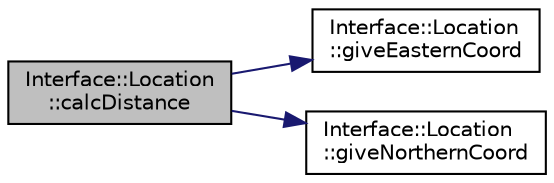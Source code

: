 digraph "Interface::Location::calcDistance"
{
 // LATEX_PDF_SIZE
  edge [fontname="Helvetica",fontsize="10",labelfontname="Helvetica",labelfontsize="10"];
  node [fontname="Helvetica",fontsize="10",shape=record];
  rankdir="LR";
  Node1 [label="Interface::Location\l::calcDistance",height=0.2,width=0.4,color="black", fillcolor="grey75", style="filled", fontcolor="black",tooltip="calcDistance calculates the distance between two locations in map grid."];
  Node1 -> Node2 [color="midnightblue",fontsize="10",style="solid",fontname="Helvetica"];
  Node2 [label="Interface::Location\l::giveEasternCoord",height=0.2,width=0.4,color="black", fillcolor="white", style="filled",URL="$class_interface_1_1_location.html#ad3f5fd16f14aae62f2dd20f5fde1804d",tooltip="giveEasternCoord returns the location of the eastern coordinate from map grid."];
  Node1 -> Node3 [color="midnightblue",fontsize="10",style="solid",fontname="Helvetica"];
  Node3 [label="Interface::Location\l::giveNorthernCoord",height=0.2,width=0.4,color="black", fillcolor="white", style="filled",URL="$class_interface_1_1_location.html#af17690bb42890e10529389a6bdce6991",tooltip="giveNorthernCoord returns the location of the northern coordinate from map grid."];
}
